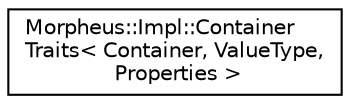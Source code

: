 digraph "Graphical Class Hierarchy"
{
 // LATEX_PDF_SIZE
  edge [fontname="Helvetica",fontsize="10",labelfontname="Helvetica",labelfontsize="10"];
  node [fontname="Helvetica",fontsize="10",shape=record];
  rankdir="LR";
  Node0 [label="Morpheus::Impl::Container\lTraits\< Container, ValueType,\l Properties \>",height=0.2,width=0.4,color="black", fillcolor="white", style="filled",URL="$structMorpheus_1_1Impl_1_1ContainerTraits.html",tooltip="Traits class for accessing attributes of a Container (Matrix or Vector)"];
}
